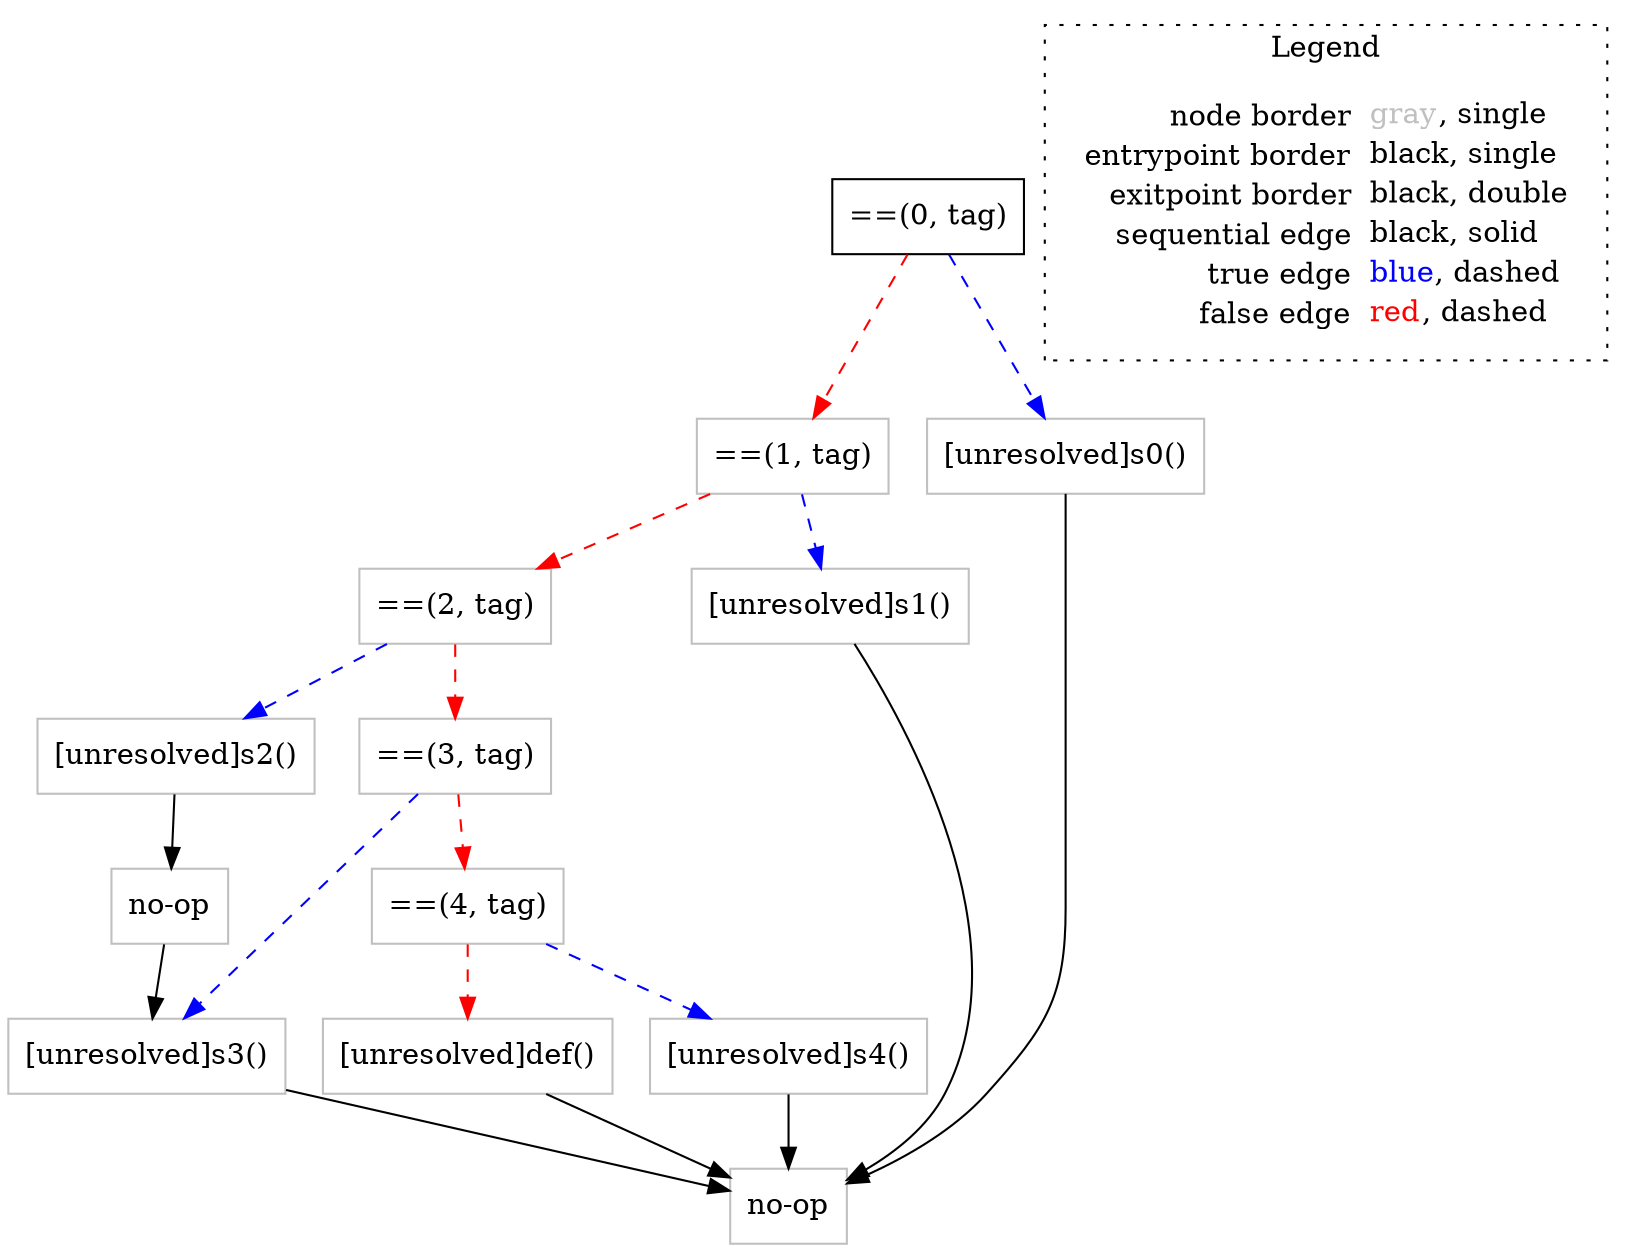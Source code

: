 digraph {
	"node0" [shape="rect",color="black",label=<==(0, tag)>];
	"node1" [shape="rect",color="gray",label=<==(2, tag)>];
	"node2" [shape="rect",color="gray",label=<==(1, tag)>];
	"node3" [shape="rect",color="gray",label=<==(4, tag)>];
	"node4" [shape="rect",color="gray",label=<[unresolved]def()>];
	"node5" [shape="rect",color="gray",label=<no-op>];
	"node6" [shape="rect",color="gray",label=<[unresolved]s4()>];
	"node7" [shape="rect",color="gray",label=<[unresolved]s3()>];
	"node8" [shape="rect",color="gray",label=<[unresolved]s2()>];
	"node9" [shape="rect",color="gray",label=<[unresolved]s1()>];
	"node10" [shape="rect",color="gray",label=<[unresolved]s0()>];
	"node11" [shape="rect",color="gray",label=<no-op>];
	"node12" [shape="rect",color="gray",label=<==(3, tag)>];
	"node0" -> "node10" [color="blue",style="dashed"];
	"node0" -> "node2" [color="red",style="dashed"];
	"node1" -> "node8" [color="blue",style="dashed"];
	"node1" -> "node12" [color="red",style="dashed"];
	"node2" -> "node9" [color="blue",style="dashed"];
	"node2" -> "node1" [color="red",style="dashed"];
	"node3" -> "node6" [color="blue",style="dashed"];
	"node3" -> "node4" [color="red",style="dashed"];
	"node4" -> "node11" [color="black"];
	"node5" -> "node7" [color="black"];
	"node6" -> "node11" [color="black"];
	"node7" -> "node11" [color="black"];
	"node8" -> "node5" [color="black"];
	"node9" -> "node11" [color="black"];
	"node10" -> "node11" [color="black"];
	"node12" -> "node7" [color="blue",style="dashed"];
	"node12" -> "node3" [color="red",style="dashed"];
subgraph cluster_legend {
	label="Legend";
	style=dotted;
	node [shape=plaintext];
	"legend" [label=<<table border="0" cellpadding="2" cellspacing="0" cellborder="0"><tr><td align="right">node border&nbsp;</td><td align="left"><font color="gray">gray</font>, single</td></tr><tr><td align="right">entrypoint border&nbsp;</td><td align="left"><font color="black">black</font>, single</td></tr><tr><td align="right">exitpoint border&nbsp;</td><td align="left"><font color="black">black</font>, double</td></tr><tr><td align="right">sequential edge&nbsp;</td><td align="left"><font color="black">black</font>, solid</td></tr><tr><td align="right">true edge&nbsp;</td><td align="left"><font color="blue">blue</font>, dashed</td></tr><tr><td align="right">false edge&nbsp;</td><td align="left"><font color="red">red</font>, dashed</td></tr></table>>];
}

}
